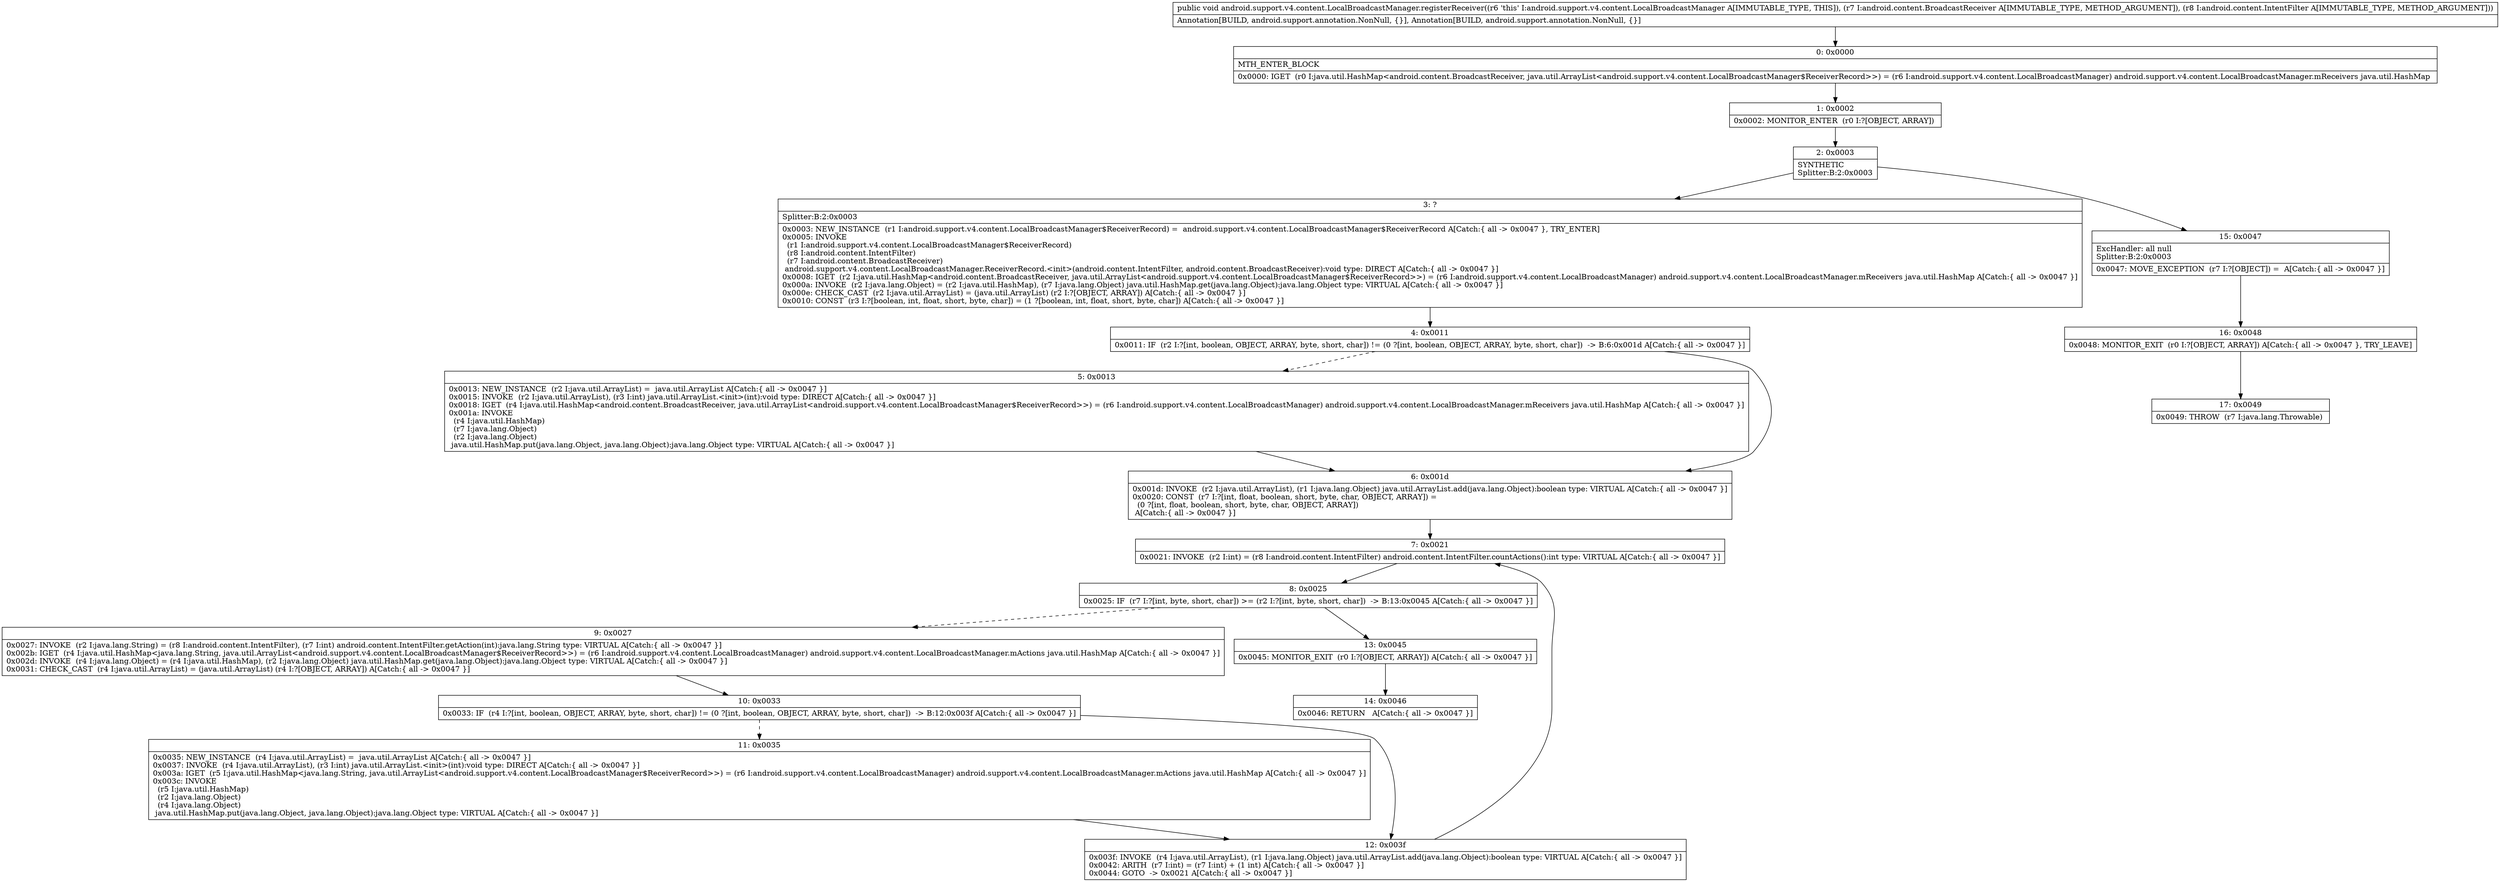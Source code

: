 digraph "CFG forandroid.support.v4.content.LocalBroadcastManager.registerReceiver(Landroid\/content\/BroadcastReceiver;Landroid\/content\/IntentFilter;)V" {
Node_0 [shape=record,label="{0\:\ 0x0000|MTH_ENTER_BLOCK\l|0x0000: IGET  (r0 I:java.util.HashMap\<android.content.BroadcastReceiver, java.util.ArrayList\<android.support.v4.content.LocalBroadcastManager$ReceiverRecord\>\>) = (r6 I:android.support.v4.content.LocalBroadcastManager) android.support.v4.content.LocalBroadcastManager.mReceivers java.util.HashMap \l}"];
Node_1 [shape=record,label="{1\:\ 0x0002|0x0002: MONITOR_ENTER  (r0 I:?[OBJECT, ARRAY]) \l}"];
Node_2 [shape=record,label="{2\:\ 0x0003|SYNTHETIC\lSplitter:B:2:0x0003\l}"];
Node_3 [shape=record,label="{3\:\ ?|Splitter:B:2:0x0003\l|0x0003: NEW_INSTANCE  (r1 I:android.support.v4.content.LocalBroadcastManager$ReceiverRecord) =  android.support.v4.content.LocalBroadcastManager$ReceiverRecord A[Catch:\{ all \-\> 0x0047 \}, TRY_ENTER]\l0x0005: INVOKE  \l  (r1 I:android.support.v4.content.LocalBroadcastManager$ReceiverRecord)\l  (r8 I:android.content.IntentFilter)\l  (r7 I:android.content.BroadcastReceiver)\l android.support.v4.content.LocalBroadcastManager.ReceiverRecord.\<init\>(android.content.IntentFilter, android.content.BroadcastReceiver):void type: DIRECT A[Catch:\{ all \-\> 0x0047 \}]\l0x0008: IGET  (r2 I:java.util.HashMap\<android.content.BroadcastReceiver, java.util.ArrayList\<android.support.v4.content.LocalBroadcastManager$ReceiverRecord\>\>) = (r6 I:android.support.v4.content.LocalBroadcastManager) android.support.v4.content.LocalBroadcastManager.mReceivers java.util.HashMap A[Catch:\{ all \-\> 0x0047 \}]\l0x000a: INVOKE  (r2 I:java.lang.Object) = (r2 I:java.util.HashMap), (r7 I:java.lang.Object) java.util.HashMap.get(java.lang.Object):java.lang.Object type: VIRTUAL A[Catch:\{ all \-\> 0x0047 \}]\l0x000e: CHECK_CAST  (r2 I:java.util.ArrayList) = (java.util.ArrayList) (r2 I:?[OBJECT, ARRAY]) A[Catch:\{ all \-\> 0x0047 \}]\l0x0010: CONST  (r3 I:?[boolean, int, float, short, byte, char]) = (1 ?[boolean, int, float, short, byte, char]) A[Catch:\{ all \-\> 0x0047 \}]\l}"];
Node_4 [shape=record,label="{4\:\ 0x0011|0x0011: IF  (r2 I:?[int, boolean, OBJECT, ARRAY, byte, short, char]) != (0 ?[int, boolean, OBJECT, ARRAY, byte, short, char])  \-\> B:6:0x001d A[Catch:\{ all \-\> 0x0047 \}]\l}"];
Node_5 [shape=record,label="{5\:\ 0x0013|0x0013: NEW_INSTANCE  (r2 I:java.util.ArrayList) =  java.util.ArrayList A[Catch:\{ all \-\> 0x0047 \}]\l0x0015: INVOKE  (r2 I:java.util.ArrayList), (r3 I:int) java.util.ArrayList.\<init\>(int):void type: DIRECT A[Catch:\{ all \-\> 0x0047 \}]\l0x0018: IGET  (r4 I:java.util.HashMap\<android.content.BroadcastReceiver, java.util.ArrayList\<android.support.v4.content.LocalBroadcastManager$ReceiverRecord\>\>) = (r6 I:android.support.v4.content.LocalBroadcastManager) android.support.v4.content.LocalBroadcastManager.mReceivers java.util.HashMap A[Catch:\{ all \-\> 0x0047 \}]\l0x001a: INVOKE  \l  (r4 I:java.util.HashMap)\l  (r7 I:java.lang.Object)\l  (r2 I:java.lang.Object)\l java.util.HashMap.put(java.lang.Object, java.lang.Object):java.lang.Object type: VIRTUAL A[Catch:\{ all \-\> 0x0047 \}]\l}"];
Node_6 [shape=record,label="{6\:\ 0x001d|0x001d: INVOKE  (r2 I:java.util.ArrayList), (r1 I:java.lang.Object) java.util.ArrayList.add(java.lang.Object):boolean type: VIRTUAL A[Catch:\{ all \-\> 0x0047 \}]\l0x0020: CONST  (r7 I:?[int, float, boolean, short, byte, char, OBJECT, ARRAY]) = \l  (0 ?[int, float, boolean, short, byte, char, OBJECT, ARRAY])\l A[Catch:\{ all \-\> 0x0047 \}]\l}"];
Node_7 [shape=record,label="{7\:\ 0x0021|0x0021: INVOKE  (r2 I:int) = (r8 I:android.content.IntentFilter) android.content.IntentFilter.countActions():int type: VIRTUAL A[Catch:\{ all \-\> 0x0047 \}]\l}"];
Node_8 [shape=record,label="{8\:\ 0x0025|0x0025: IF  (r7 I:?[int, byte, short, char]) \>= (r2 I:?[int, byte, short, char])  \-\> B:13:0x0045 A[Catch:\{ all \-\> 0x0047 \}]\l}"];
Node_9 [shape=record,label="{9\:\ 0x0027|0x0027: INVOKE  (r2 I:java.lang.String) = (r8 I:android.content.IntentFilter), (r7 I:int) android.content.IntentFilter.getAction(int):java.lang.String type: VIRTUAL A[Catch:\{ all \-\> 0x0047 \}]\l0x002b: IGET  (r4 I:java.util.HashMap\<java.lang.String, java.util.ArrayList\<android.support.v4.content.LocalBroadcastManager$ReceiverRecord\>\>) = (r6 I:android.support.v4.content.LocalBroadcastManager) android.support.v4.content.LocalBroadcastManager.mActions java.util.HashMap A[Catch:\{ all \-\> 0x0047 \}]\l0x002d: INVOKE  (r4 I:java.lang.Object) = (r4 I:java.util.HashMap), (r2 I:java.lang.Object) java.util.HashMap.get(java.lang.Object):java.lang.Object type: VIRTUAL A[Catch:\{ all \-\> 0x0047 \}]\l0x0031: CHECK_CAST  (r4 I:java.util.ArrayList) = (java.util.ArrayList) (r4 I:?[OBJECT, ARRAY]) A[Catch:\{ all \-\> 0x0047 \}]\l}"];
Node_10 [shape=record,label="{10\:\ 0x0033|0x0033: IF  (r4 I:?[int, boolean, OBJECT, ARRAY, byte, short, char]) != (0 ?[int, boolean, OBJECT, ARRAY, byte, short, char])  \-\> B:12:0x003f A[Catch:\{ all \-\> 0x0047 \}]\l}"];
Node_11 [shape=record,label="{11\:\ 0x0035|0x0035: NEW_INSTANCE  (r4 I:java.util.ArrayList) =  java.util.ArrayList A[Catch:\{ all \-\> 0x0047 \}]\l0x0037: INVOKE  (r4 I:java.util.ArrayList), (r3 I:int) java.util.ArrayList.\<init\>(int):void type: DIRECT A[Catch:\{ all \-\> 0x0047 \}]\l0x003a: IGET  (r5 I:java.util.HashMap\<java.lang.String, java.util.ArrayList\<android.support.v4.content.LocalBroadcastManager$ReceiverRecord\>\>) = (r6 I:android.support.v4.content.LocalBroadcastManager) android.support.v4.content.LocalBroadcastManager.mActions java.util.HashMap A[Catch:\{ all \-\> 0x0047 \}]\l0x003c: INVOKE  \l  (r5 I:java.util.HashMap)\l  (r2 I:java.lang.Object)\l  (r4 I:java.lang.Object)\l java.util.HashMap.put(java.lang.Object, java.lang.Object):java.lang.Object type: VIRTUAL A[Catch:\{ all \-\> 0x0047 \}]\l}"];
Node_12 [shape=record,label="{12\:\ 0x003f|0x003f: INVOKE  (r4 I:java.util.ArrayList), (r1 I:java.lang.Object) java.util.ArrayList.add(java.lang.Object):boolean type: VIRTUAL A[Catch:\{ all \-\> 0x0047 \}]\l0x0042: ARITH  (r7 I:int) = (r7 I:int) + (1 int) A[Catch:\{ all \-\> 0x0047 \}]\l0x0044: GOTO  \-\> 0x0021 A[Catch:\{ all \-\> 0x0047 \}]\l}"];
Node_13 [shape=record,label="{13\:\ 0x0045|0x0045: MONITOR_EXIT  (r0 I:?[OBJECT, ARRAY]) A[Catch:\{ all \-\> 0x0047 \}]\l}"];
Node_14 [shape=record,label="{14\:\ 0x0046|0x0046: RETURN   A[Catch:\{ all \-\> 0x0047 \}]\l}"];
Node_15 [shape=record,label="{15\:\ 0x0047|ExcHandler: all null\lSplitter:B:2:0x0003\l|0x0047: MOVE_EXCEPTION  (r7 I:?[OBJECT]) =  A[Catch:\{ all \-\> 0x0047 \}]\l}"];
Node_16 [shape=record,label="{16\:\ 0x0048|0x0048: MONITOR_EXIT  (r0 I:?[OBJECT, ARRAY]) A[Catch:\{ all \-\> 0x0047 \}, TRY_LEAVE]\l}"];
Node_17 [shape=record,label="{17\:\ 0x0049|0x0049: THROW  (r7 I:java.lang.Throwable) \l}"];
MethodNode[shape=record,label="{public void android.support.v4.content.LocalBroadcastManager.registerReceiver((r6 'this' I:android.support.v4.content.LocalBroadcastManager A[IMMUTABLE_TYPE, THIS]), (r7 I:android.content.BroadcastReceiver A[IMMUTABLE_TYPE, METHOD_ARGUMENT]), (r8 I:android.content.IntentFilter A[IMMUTABLE_TYPE, METHOD_ARGUMENT]))  | Annotation[BUILD, android.support.annotation.NonNull, \{\}], Annotation[BUILD, android.support.annotation.NonNull, \{\}]\l}"];
MethodNode -> Node_0;
Node_0 -> Node_1;
Node_1 -> Node_2;
Node_2 -> Node_3;
Node_2 -> Node_15;
Node_3 -> Node_4;
Node_4 -> Node_5[style=dashed];
Node_4 -> Node_6;
Node_5 -> Node_6;
Node_6 -> Node_7;
Node_7 -> Node_8;
Node_8 -> Node_9[style=dashed];
Node_8 -> Node_13;
Node_9 -> Node_10;
Node_10 -> Node_11[style=dashed];
Node_10 -> Node_12;
Node_11 -> Node_12;
Node_12 -> Node_7;
Node_13 -> Node_14;
Node_15 -> Node_16;
Node_16 -> Node_17;
}

